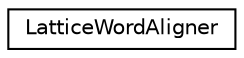 digraph "Graphical Class Hierarchy"
{
  edge [fontname="Helvetica",fontsize="10",labelfontname="Helvetica",labelfontsize="10"];
  node [fontname="Helvetica",fontsize="10",shape=record];
  rankdir="LR";
  Node0 [label="LatticeWordAligner",height=0.2,width=0.4,color="black", fillcolor="white", style="filled",URL="$classkaldi_1_1LatticeWordAligner.html"];
}
